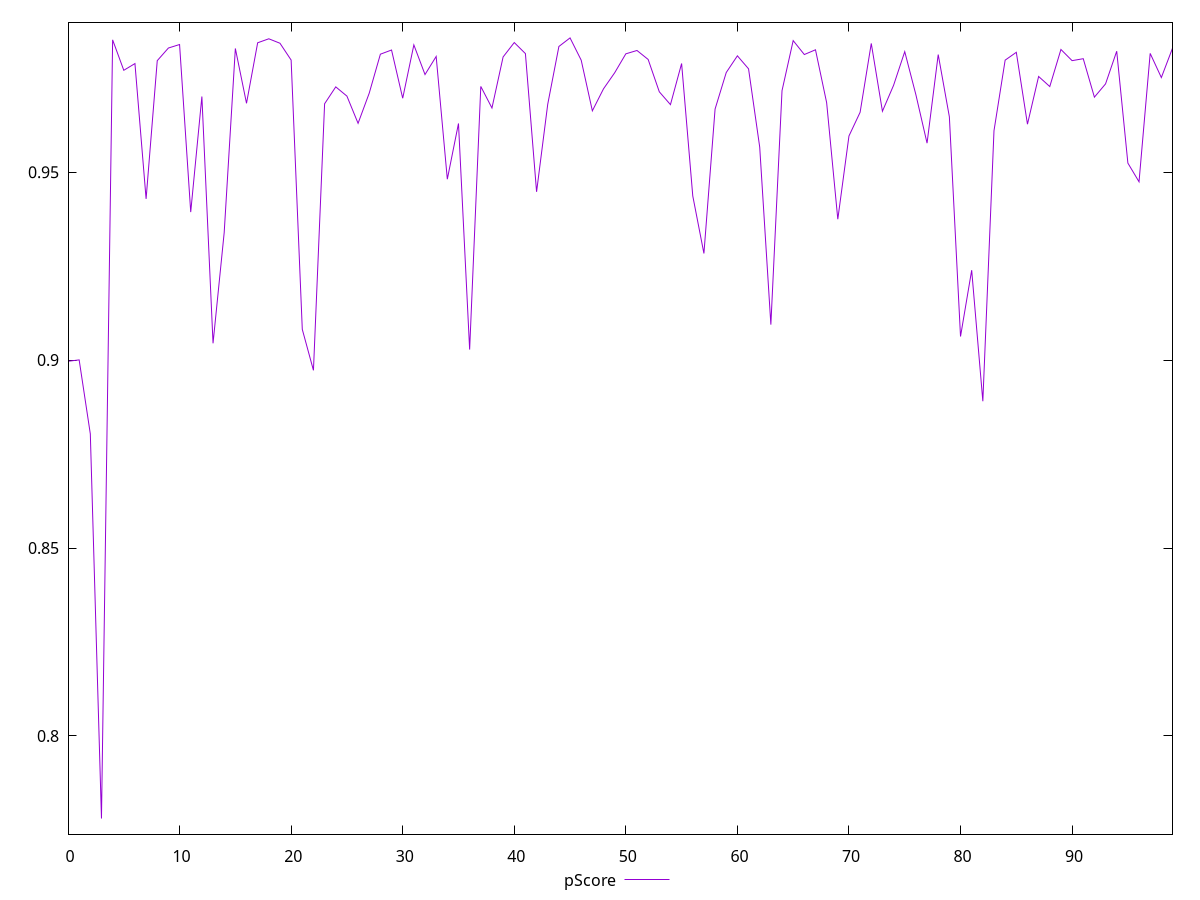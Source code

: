 reset

$pScore <<EOF
0 0.8996839712477656
1 0.9000502352453188
2 0.8803600172618538
3 0.7780229708445994
4 0.98521070689835
5 0.977108315241086
6 0.9788975213485462
7 0.9428923772977902
8 0.9796692388344601
9 0.9830360013834972
10 0.9839631731485179
11 0.9393851859664046
12 0.9701256412255121
13 0.9044648502811619
14 0.9339282181882024
15 0.9829138208158367
16 0.9683252808290072
17 0.9844272845803727
18 0.9854910870048013
19 0.9843019529147559
20 0.9798302225948582
21 0.9081789146762034
22 0.8972736899828987
23 0.9682006392140451
24 0.972696076632052
25 0.9702392551244879
26 0.9629995796619104
27 0.9710265363156949
28 0.9813918722038073
29 0.9825033623021436
30 0.969669091778123
31 0.983863856711223
32 0.9759761777370044
33 0.9807854829043448
34 0.9481274554518004
35 0.9629560418164198
36 0.9027953559946252
37 0.9728138766703818
38 0.967075183003147
39 0.9806618601676552
40 0.9844895906993627
41 0.9815465117686973
42 0.944767634921919
43 0.9680766568661969
44 0.9834447509779696
45 0.9857243909236761
46 0.9797954528816648
47 0.9663246621881808
48 0.9721814528084967
49 0.9764492039569264
50 0.9814892801660112
51 0.9823791381212281
52 0.9799940674230586
53 0.9713905000269659
54 0.9679716722899618
55 0.9789167609335248
56 0.9436790635925765
57 0.9283755622402345
58 0.9667978566618536
59 0.9765125521377568
60 0.9809568878502957
61 0.977498513572595
62 0.9566797343577149
63 0.909434828390675
64 0.9716852749395004
65 0.9850076318507024
66 0.9813010084193101
67 0.9825621790730296
68 0.9684856344262892
69 0.9374792667532251
70 0.9596249658173119
71 0.9659367507086802
72 0.9842544627112066
73 0.966210112900757
74 0.9731132289291403
75 0.9820680171539848
76 0.9705990060443419
77 0.9577214531943294
78 0.9812901026113137
79 0.964733419463005
80 0.9062794052213003
81 0.9239171966334132
82 0.8890557952585691
83 0.9610216746404769
84 0.9798061000027348
85 0.9818939511308232
86 0.9627658273891567
87 0.9754638733992387
88 0.9727837273099519
89 0.9826503686345962
90 0.979673155867704
91 0.9801905990397315
92 0.9699615476581842
93 0.9734949969318423
94 0.9821871043312012
95 0.9524170138918204
96 0.9474405379216755
97 0.9816036491300101
98 0.9751770745144102
99 0.9829712429354074
EOF

set key outside below
set xrange [0:99]
set yrange [0.7738689424430178:0.9898784193252577]
set trange [0.7738689424430178:0.9898784193252577]
set terminal svg size 640, 500 enhanced background rgb 'white'
set output "report_00019_2021-02-10T18-14-37.922Z//bootup-time/samples/pages/pScore/values.svg"

plot $pScore title "pScore" with line

reset
